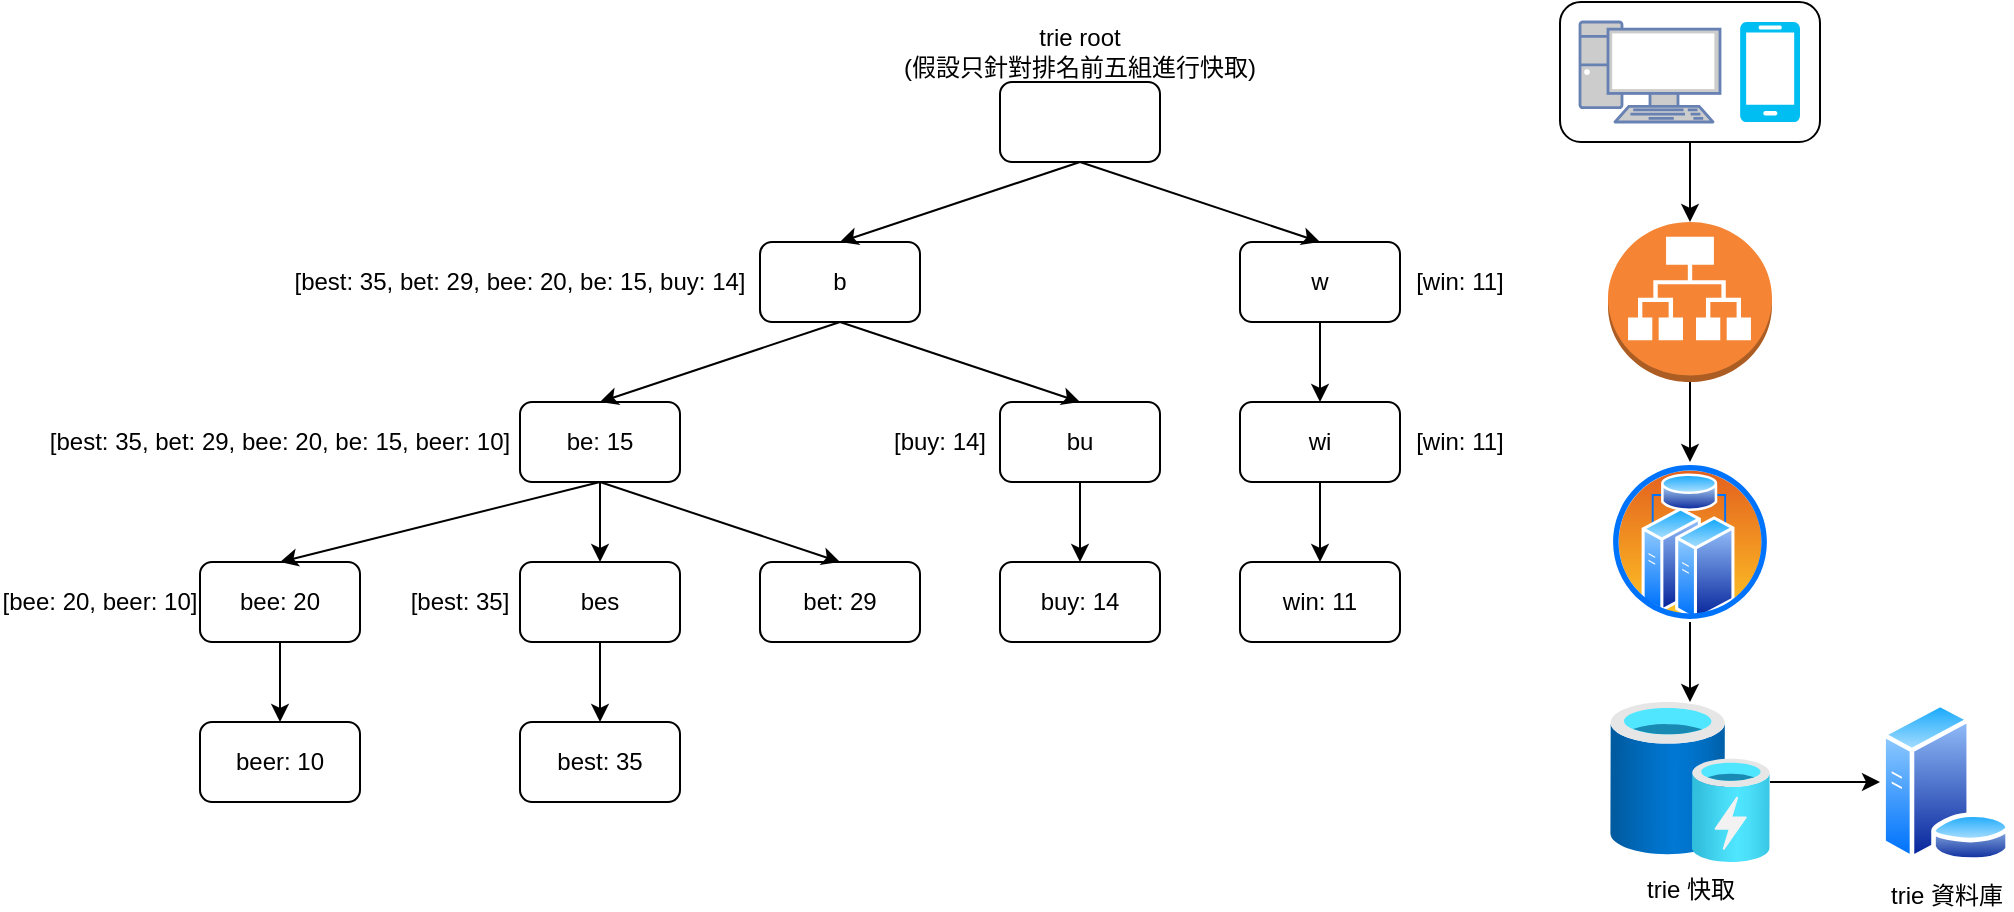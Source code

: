<mxfile version="20.7.4" type="device"><diagram id="_68qGRhw2WsmYfgUk1yJ" name="第1頁"><mxGraphModel dx="1549" dy="483" grid="1" gridSize="10" guides="1" tooltips="1" connect="1" arrows="1" fold="1" page="1" pageScale="1" pageWidth="827" pageHeight="1169" math="0" shadow="0"><root><mxCell id="0"/><mxCell id="1" parent="0"/><mxCell id="3RxzF98AIwLO9aZ-YaGs-47" style="edgeStyle=orthogonalEdgeStyle;rounded=0;orthogonalLoop=1;jettySize=auto;html=1;" edge="1" parent="1" source="3RxzF98AIwLO9aZ-YaGs-41" target="3RxzF98AIwLO9aZ-YaGs-42"><mxGeometry relative="1" as="geometry"/></mxCell><mxCell id="3RxzF98AIwLO9aZ-YaGs-41" value="" style="rounded=1;whiteSpace=wrap;html=1;" vertex="1" parent="1"><mxGeometry x="640" y="80" width="130" height="70" as="geometry"/></mxCell><mxCell id="3RxzF98AIwLO9aZ-YaGs-1" value="" style="rounded=1;whiteSpace=wrap;html=1;" vertex="1" parent="1"><mxGeometry x="360" y="120" width="80" height="40" as="geometry"/></mxCell><mxCell id="3RxzF98AIwLO9aZ-YaGs-3" value="trie root&lt;br&gt;(假設只針對排名前五組進行快取)" style="text;html=1;strokeColor=none;fillColor=none;align=center;verticalAlign=middle;whiteSpace=wrap;rounded=0;" vertex="1" parent="1"><mxGeometry x="295" y="90" width="210" height="30" as="geometry"/></mxCell><mxCell id="3RxzF98AIwLO9aZ-YaGs-5" value="b" style="rounded=1;whiteSpace=wrap;html=1;" vertex="1" parent="1"><mxGeometry x="240" y="200" width="80" height="40" as="geometry"/></mxCell><mxCell id="3RxzF98AIwLO9aZ-YaGs-6" value="w" style="rounded=1;whiteSpace=wrap;html=1;" vertex="1" parent="1"><mxGeometry x="480" y="200" width="80" height="40" as="geometry"/></mxCell><mxCell id="3RxzF98AIwLO9aZ-YaGs-7" value="wi" style="rounded=1;whiteSpace=wrap;html=1;" vertex="1" parent="1"><mxGeometry x="480" y="280" width="80" height="40" as="geometry"/></mxCell><mxCell id="3RxzF98AIwLO9aZ-YaGs-8" value="win: 11" style="rounded=1;whiteSpace=wrap;html=1;" vertex="1" parent="1"><mxGeometry x="480" y="360" width="80" height="40" as="geometry"/></mxCell><mxCell id="3RxzF98AIwLO9aZ-YaGs-9" value="bu" style="rounded=1;whiteSpace=wrap;html=1;" vertex="1" parent="1"><mxGeometry x="360" y="280" width="80" height="40" as="geometry"/></mxCell><mxCell id="3RxzF98AIwLO9aZ-YaGs-10" value="be: 15" style="rounded=1;whiteSpace=wrap;html=1;" vertex="1" parent="1"><mxGeometry x="120" y="280" width="80" height="40" as="geometry"/></mxCell><mxCell id="3RxzF98AIwLO9aZ-YaGs-11" value="buy: 14" style="rounded=1;whiteSpace=wrap;html=1;" vertex="1" parent="1"><mxGeometry x="360" y="360" width="80" height="40" as="geometry"/></mxCell><mxCell id="3RxzF98AIwLO9aZ-YaGs-12" value="bet: 29" style="rounded=1;whiteSpace=wrap;html=1;" vertex="1" parent="1"><mxGeometry x="240" y="360" width="80" height="40" as="geometry"/></mxCell><mxCell id="3RxzF98AIwLO9aZ-YaGs-13" value="bes" style="rounded=1;whiteSpace=wrap;html=1;" vertex="1" parent="1"><mxGeometry x="120" y="360" width="80" height="40" as="geometry"/></mxCell><mxCell id="3RxzF98AIwLO9aZ-YaGs-14" value="bee: 20" style="rounded=1;whiteSpace=wrap;html=1;" vertex="1" parent="1"><mxGeometry x="-40" y="360" width="80" height="40" as="geometry"/></mxCell><mxCell id="3RxzF98AIwLO9aZ-YaGs-15" value="beer: 10" style="rounded=1;whiteSpace=wrap;html=1;" vertex="1" parent="1"><mxGeometry x="-40" y="440" width="80" height="40" as="geometry"/></mxCell><mxCell id="3RxzF98AIwLO9aZ-YaGs-16" value="best: 35" style="rounded=1;whiteSpace=wrap;html=1;" vertex="1" parent="1"><mxGeometry x="120" y="440" width="80" height="40" as="geometry"/></mxCell><mxCell id="3RxzF98AIwLO9aZ-YaGs-20" value="" style="endArrow=classic;html=1;rounded=0;exitX=0.5;exitY=1;exitDx=0;exitDy=0;entryX=0.5;entryY=0;entryDx=0;entryDy=0;" edge="1" parent="1" source="3RxzF98AIwLO9aZ-YaGs-1" target="3RxzF98AIwLO9aZ-YaGs-5"><mxGeometry width="50" height="50" relative="1" as="geometry"><mxPoint x="180" y="160" as="sourcePoint"/><mxPoint x="230" y="110" as="targetPoint"/></mxGeometry></mxCell><mxCell id="3RxzF98AIwLO9aZ-YaGs-21" value="" style="endArrow=classic;html=1;rounded=0;exitX=0.5;exitY=1;exitDx=0;exitDy=0;entryX=0.5;entryY=0;entryDx=0;entryDy=0;" edge="1" parent="1" source="3RxzF98AIwLO9aZ-YaGs-1" target="3RxzF98AIwLO9aZ-YaGs-6"><mxGeometry width="50" height="50" relative="1" as="geometry"><mxPoint x="410" y="170" as="sourcePoint"/><mxPoint x="290" y="210" as="targetPoint"/></mxGeometry></mxCell><mxCell id="3RxzF98AIwLO9aZ-YaGs-22" value="" style="endArrow=classic;html=1;rounded=0;exitX=0.5;exitY=1;exitDx=0;exitDy=0;entryX=0.5;entryY=0;entryDx=0;entryDy=0;" edge="1" parent="1" source="3RxzF98AIwLO9aZ-YaGs-5" target="3RxzF98AIwLO9aZ-YaGs-10"><mxGeometry width="50" height="50" relative="1" as="geometry"><mxPoint x="420" y="180" as="sourcePoint"/><mxPoint x="300" y="220" as="targetPoint"/></mxGeometry></mxCell><mxCell id="3RxzF98AIwLO9aZ-YaGs-23" value="" style="endArrow=classic;html=1;rounded=0;exitX=0.5;exitY=1;exitDx=0;exitDy=0;entryX=0.5;entryY=0;entryDx=0;entryDy=0;" edge="1" parent="1" source="3RxzF98AIwLO9aZ-YaGs-5" target="3RxzF98AIwLO9aZ-YaGs-9"><mxGeometry width="50" height="50" relative="1" as="geometry"><mxPoint x="430" y="190" as="sourcePoint"/><mxPoint x="310" y="230" as="targetPoint"/></mxGeometry></mxCell><mxCell id="3RxzF98AIwLO9aZ-YaGs-24" value="" style="endArrow=classic;html=1;rounded=0;exitX=0.5;exitY=1;exitDx=0;exitDy=0;entryX=0.5;entryY=0;entryDx=0;entryDy=0;" edge="1" parent="1" source="3RxzF98AIwLO9aZ-YaGs-6" target="3RxzF98AIwLO9aZ-YaGs-7"><mxGeometry width="50" height="50" relative="1" as="geometry"><mxPoint x="440" y="200" as="sourcePoint"/><mxPoint x="320" y="240" as="targetPoint"/></mxGeometry></mxCell><mxCell id="3RxzF98AIwLO9aZ-YaGs-25" value="" style="endArrow=classic;html=1;rounded=0;exitX=0.5;exitY=1;exitDx=0;exitDy=0;" edge="1" parent="1" source="3RxzF98AIwLO9aZ-YaGs-7" target="3RxzF98AIwLO9aZ-YaGs-8"><mxGeometry width="50" height="50" relative="1" as="geometry"><mxPoint x="450" y="210" as="sourcePoint"/><mxPoint x="330" y="250" as="targetPoint"/></mxGeometry></mxCell><mxCell id="3RxzF98AIwLO9aZ-YaGs-26" value="" style="endArrow=classic;html=1;rounded=0;exitX=0.5;exitY=1;exitDx=0;exitDy=0;entryX=0.5;entryY=0;entryDx=0;entryDy=0;" edge="1" parent="1" source="3RxzF98AIwLO9aZ-YaGs-9" target="3RxzF98AIwLO9aZ-YaGs-11"><mxGeometry width="50" height="50" relative="1" as="geometry"><mxPoint x="460" y="220" as="sourcePoint"/><mxPoint x="340" y="260" as="targetPoint"/></mxGeometry></mxCell><mxCell id="3RxzF98AIwLO9aZ-YaGs-27" value="" style="endArrow=classic;html=1;rounded=0;exitX=0.5;exitY=1;exitDx=0;exitDy=0;entryX=0.5;entryY=0;entryDx=0;entryDy=0;" edge="1" parent="1" source="3RxzF98AIwLO9aZ-YaGs-10" target="3RxzF98AIwLO9aZ-YaGs-14"><mxGeometry width="50" height="50" relative="1" as="geometry"><mxPoint x="470" y="230" as="sourcePoint"/><mxPoint x="350" y="270" as="targetPoint"/></mxGeometry></mxCell><mxCell id="3RxzF98AIwLO9aZ-YaGs-28" value="" style="endArrow=classic;html=1;rounded=0;exitX=0.5;exitY=1;exitDx=0;exitDy=0;entryX=0.5;entryY=0;entryDx=0;entryDy=0;" edge="1" parent="1" source="3RxzF98AIwLO9aZ-YaGs-10" target="3RxzF98AIwLO9aZ-YaGs-13"><mxGeometry width="50" height="50" relative="1" as="geometry"><mxPoint x="480" y="240" as="sourcePoint"/><mxPoint x="360" y="280" as="targetPoint"/></mxGeometry></mxCell><mxCell id="3RxzF98AIwLO9aZ-YaGs-29" value="" style="endArrow=classic;html=1;rounded=0;exitX=0.5;exitY=1;exitDx=0;exitDy=0;entryX=0.5;entryY=0;entryDx=0;entryDy=0;" edge="1" parent="1" source="3RxzF98AIwLO9aZ-YaGs-10" target="3RxzF98AIwLO9aZ-YaGs-12"><mxGeometry width="50" height="50" relative="1" as="geometry"><mxPoint x="490" y="250" as="sourcePoint"/><mxPoint x="370" y="290" as="targetPoint"/></mxGeometry></mxCell><mxCell id="3RxzF98AIwLO9aZ-YaGs-30" value="" style="endArrow=classic;html=1;rounded=0;exitX=0.5;exitY=1;exitDx=0;exitDy=0;entryX=0.5;entryY=0;entryDx=0;entryDy=0;" edge="1" parent="1" source="3RxzF98AIwLO9aZ-YaGs-13" target="3RxzF98AIwLO9aZ-YaGs-16"><mxGeometry width="50" height="50" relative="1" as="geometry"><mxPoint x="500" y="260" as="sourcePoint"/><mxPoint x="380" y="300" as="targetPoint"/></mxGeometry></mxCell><mxCell id="3RxzF98AIwLO9aZ-YaGs-31" value="" style="endArrow=classic;html=1;rounded=0;exitX=0.5;exitY=1;exitDx=0;exitDy=0;entryX=0.5;entryY=0;entryDx=0;entryDy=0;" edge="1" parent="1" source="3RxzF98AIwLO9aZ-YaGs-14" target="3RxzF98AIwLO9aZ-YaGs-15"><mxGeometry width="50" height="50" relative="1" as="geometry"><mxPoint x="510" y="270" as="sourcePoint"/><mxPoint x="390" y="310" as="targetPoint"/></mxGeometry></mxCell><mxCell id="3RxzF98AIwLO9aZ-YaGs-32" value="[win: 11]" style="text;html=1;strokeColor=none;fillColor=none;align=center;verticalAlign=middle;whiteSpace=wrap;rounded=0;" vertex="1" parent="1"><mxGeometry x="560" y="205" width="60" height="30" as="geometry"/></mxCell><mxCell id="3RxzF98AIwLO9aZ-YaGs-33" value="[win: 11]" style="text;html=1;strokeColor=none;fillColor=none;align=center;verticalAlign=middle;whiteSpace=wrap;rounded=0;" vertex="1" parent="1"><mxGeometry x="560" y="285" width="60" height="30" as="geometry"/></mxCell><mxCell id="3RxzF98AIwLO9aZ-YaGs-34" value="[buy: 14]" style="text;html=1;strokeColor=none;fillColor=none;align=center;verticalAlign=middle;whiteSpace=wrap;rounded=0;" vertex="1" parent="1"><mxGeometry x="300" y="285" width="60" height="30" as="geometry"/></mxCell><mxCell id="3RxzF98AIwLO9aZ-YaGs-35" value="[best: 35]" style="text;html=1;strokeColor=none;fillColor=none;align=center;verticalAlign=middle;whiteSpace=wrap;rounded=0;" vertex="1" parent="1"><mxGeometry x="60" y="365" width="60" height="30" as="geometry"/></mxCell><mxCell id="3RxzF98AIwLO9aZ-YaGs-36" value="[bee: 20, beer: 10]" style="text;html=1;strokeColor=none;fillColor=none;align=center;verticalAlign=middle;whiteSpace=wrap;rounded=0;" vertex="1" parent="1"><mxGeometry x="-140" y="365" width="100" height="30" as="geometry"/></mxCell><mxCell id="3RxzF98AIwLO9aZ-YaGs-37" value="[best: 35, bet: 29, bee: 20, be: 15, beer: 10]" style="text;html=1;strokeColor=none;fillColor=none;align=center;verticalAlign=middle;whiteSpace=wrap;rounded=0;" vertex="1" parent="1"><mxGeometry x="-120" y="285" width="240" height="30" as="geometry"/></mxCell><mxCell id="3RxzF98AIwLO9aZ-YaGs-38" value="[best: 35, bet: 29, bee: 20, be: 15, buy: 14]" style="text;html=1;strokeColor=none;fillColor=none;align=center;verticalAlign=middle;whiteSpace=wrap;rounded=0;" vertex="1" parent="1"><mxGeometry y="205" width="240" height="30" as="geometry"/></mxCell><mxCell id="3RxzF98AIwLO9aZ-YaGs-39" value="" style="fontColor=#0066CC;verticalAlign=top;verticalLabelPosition=bottom;labelPosition=center;align=center;html=1;outlineConnect=0;fillColor=#CCCCCC;strokeColor=#6881B3;gradientColor=none;gradientDirection=north;strokeWidth=2;shape=mxgraph.networks.pc;" vertex="1" parent="1"><mxGeometry x="650" y="90" width="70" height="50" as="geometry"/></mxCell><mxCell id="3RxzF98AIwLO9aZ-YaGs-40" value="" style="verticalLabelPosition=bottom;html=1;verticalAlign=top;align=center;strokeColor=none;fillColor=#00BEF2;shape=mxgraph.azure.mobile;pointerEvents=1;" vertex="1" parent="1"><mxGeometry x="730" y="90" width="30" height="50" as="geometry"/></mxCell><mxCell id="3RxzF98AIwLO9aZ-YaGs-48" style="edgeStyle=orthogonalEdgeStyle;rounded=0;orthogonalLoop=1;jettySize=auto;html=1;entryX=0.5;entryY=0;entryDx=0;entryDy=0;" edge="1" parent="1" source="3RxzF98AIwLO9aZ-YaGs-42" target="3RxzF98AIwLO9aZ-YaGs-43"><mxGeometry relative="1" as="geometry"/></mxCell><mxCell id="3RxzF98AIwLO9aZ-YaGs-42" value="" style="outlineConnect=0;dashed=0;verticalLabelPosition=bottom;verticalAlign=top;align=center;html=1;shape=mxgraph.aws3.application_load_balancer;fillColor=#F58534;gradientColor=none;" vertex="1" parent="1"><mxGeometry x="664" y="190" width="82" height="80" as="geometry"/></mxCell><mxCell id="3RxzF98AIwLO9aZ-YaGs-49" style="edgeStyle=orthogonalEdgeStyle;rounded=0;orthogonalLoop=1;jettySize=auto;html=1;" edge="1" parent="1" source="3RxzF98AIwLO9aZ-YaGs-43" target="3RxzF98AIwLO9aZ-YaGs-45"><mxGeometry relative="1" as="geometry"/></mxCell><mxCell id="3RxzF98AIwLO9aZ-YaGs-43" value="" style="aspect=fixed;perimeter=ellipsePerimeter;html=1;align=center;shadow=0;dashed=0;spacingTop=3;image;image=img/lib/active_directory/cluster_server.svg;" vertex="1" parent="1"><mxGeometry x="665" y="310" width="80" height="80" as="geometry"/></mxCell><mxCell id="3RxzF98AIwLO9aZ-YaGs-50" style="edgeStyle=orthogonalEdgeStyle;rounded=0;orthogonalLoop=1;jettySize=auto;html=1;entryX=0;entryY=0.5;entryDx=0;entryDy=0;" edge="1" parent="1" source="3RxzF98AIwLO9aZ-YaGs-45" target="3RxzF98AIwLO9aZ-YaGs-46"><mxGeometry relative="1" as="geometry"/></mxCell><mxCell id="3RxzF98AIwLO9aZ-YaGs-45" value="trie 快取" style="aspect=fixed;html=1;points=[];align=center;image;fontSize=12;image=img/lib/azure2/general/Cache.svg;" vertex="1" parent="1"><mxGeometry x="665" y="430" width="80" height="80" as="geometry"/></mxCell><mxCell id="3RxzF98AIwLO9aZ-YaGs-46" value="trie 資料庫" style="aspect=fixed;perimeter=ellipsePerimeter;html=1;align=center;shadow=0;dashed=0;spacingTop=3;image;image=img/lib/active_directory/database_server.svg;" vertex="1" parent="1"><mxGeometry x="800" y="430" width="65.6" height="80" as="geometry"/></mxCell></root></mxGraphModel></diagram></mxfile>